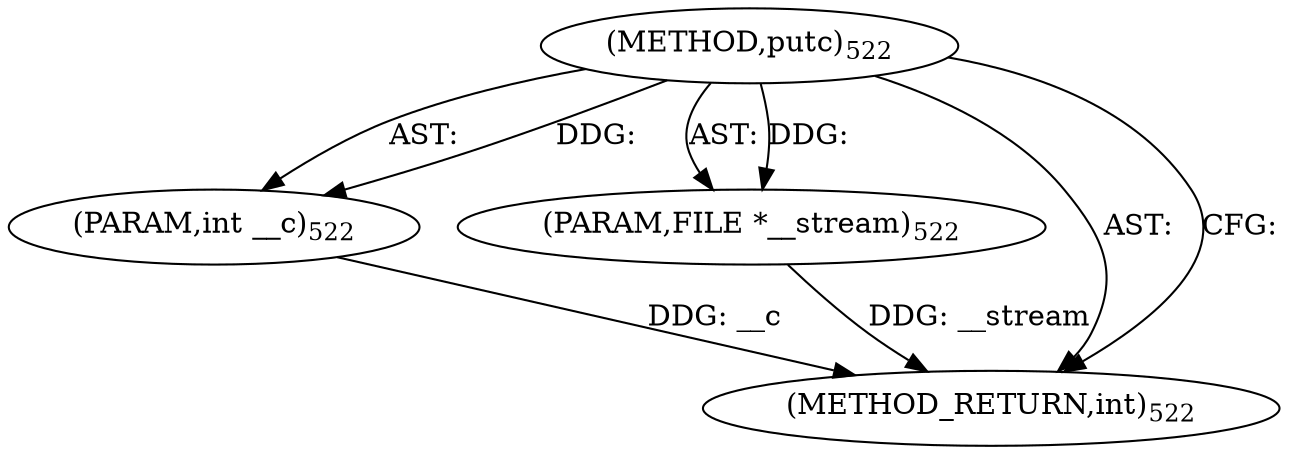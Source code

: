 digraph "putc" {  
"30237" [label = <(METHOD,putc)<SUB>522</SUB>> ]
"30238" [label = <(PARAM,int __c)<SUB>522</SUB>> ]
"30239" [label = <(PARAM,FILE *__stream)<SUB>522</SUB>> ]
"30240" [label = <(METHOD_RETURN,int)<SUB>522</SUB>> ]
  "30237" -> "30238"  [ label = "AST: "] 
  "30237" -> "30239"  [ label = "AST: "] 
  "30237" -> "30240"  [ label = "AST: "] 
  "30237" -> "30240"  [ label = "CFG: "] 
  "30238" -> "30240"  [ label = "DDG: __c"] 
  "30239" -> "30240"  [ label = "DDG: __stream"] 
  "30237" -> "30238"  [ label = "DDG: "] 
  "30237" -> "30239"  [ label = "DDG: "] 
}
